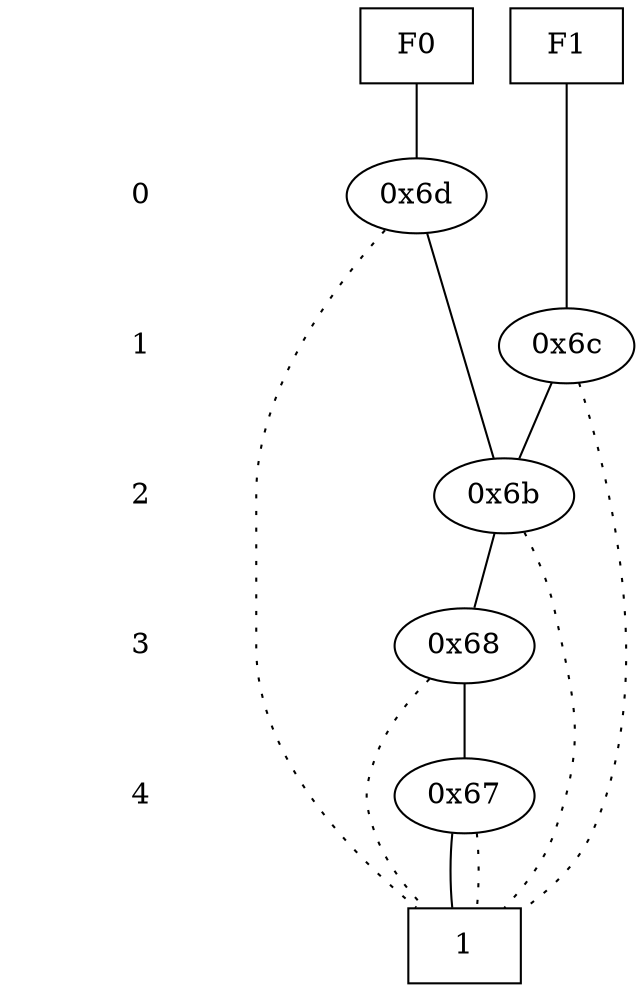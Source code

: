 digraph "DD" {
size = "7.5,10"
center = true;
edge [dir = none];
{ node [shape = plaintext];
  edge [style = invis];
  "CONST NODES" [style = invis];
" 0 " -> " 1 " -> " 2 " -> " 3 " -> " 4 " -> "CONST NODES"; 
}
{ rank = same; node [shape = box]; edge [style = invis];
"F0" -> "F1"; }
{ rank = same; " 0 ";
"0x6d";
}
{ rank = same; " 1 ";
"0x6c";
}
{ rank = same; " 2 ";
"0x6b";
}
{ rank = same; " 3 ";
"0x68";
}
{ rank = same; " 4 ";
"0x67";
}
{ rank = same; "CONST NODES";
{ node [shape = box]; "0x5f";
}
}
"F0" -> "0x6d" [style = solid];
"F1" -> "0x6c" [style = solid];
"0x6d" -> "0x6b";
"0x6d" -> "0x5f" [style = dotted];
"0x6c" -> "0x6b";
"0x6c" -> "0x5f" [style = dotted];
"0x6b" -> "0x68";
"0x6b" -> "0x5f" [style = dotted];
"0x68" -> "0x67";
"0x68" -> "0x5f" [style = dotted];
"0x67" -> "0x5f";
"0x67" -> "0x5f" [style = dotted];
"0x5f" [label = "1"];
}
